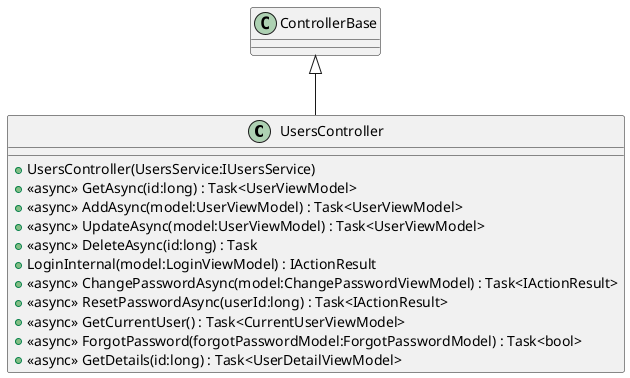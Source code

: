 @startuml
class UsersController {
    + UsersController(UsersService:IUsersService)
    + <<async>> GetAsync(id:long) : Task<UserViewModel>
    + <<async>> AddAsync(model:UserViewModel) : Task<UserViewModel>
    + <<async>> UpdateAsync(model:UserViewModel) : Task<UserViewModel>
    + <<async>> DeleteAsync(id:long) : Task
    + LoginInternal(model:LoginViewModel) : IActionResult
    + <<async>> ChangePasswordAsync(model:ChangePasswordViewModel) : Task<IActionResult>
    + <<async>> ResetPasswordAsync(userId:long) : Task<IActionResult>
    + <<async>> GetCurrentUser() : Task<CurrentUserViewModel>
    + <<async>> ForgotPassword(forgotPasswordModel:ForgotPasswordModel) : Task<bool>
    + <<async>> GetDetails(id:long) : Task<UserDetailViewModel>
}
ControllerBase <|-- UsersController
@enduml
